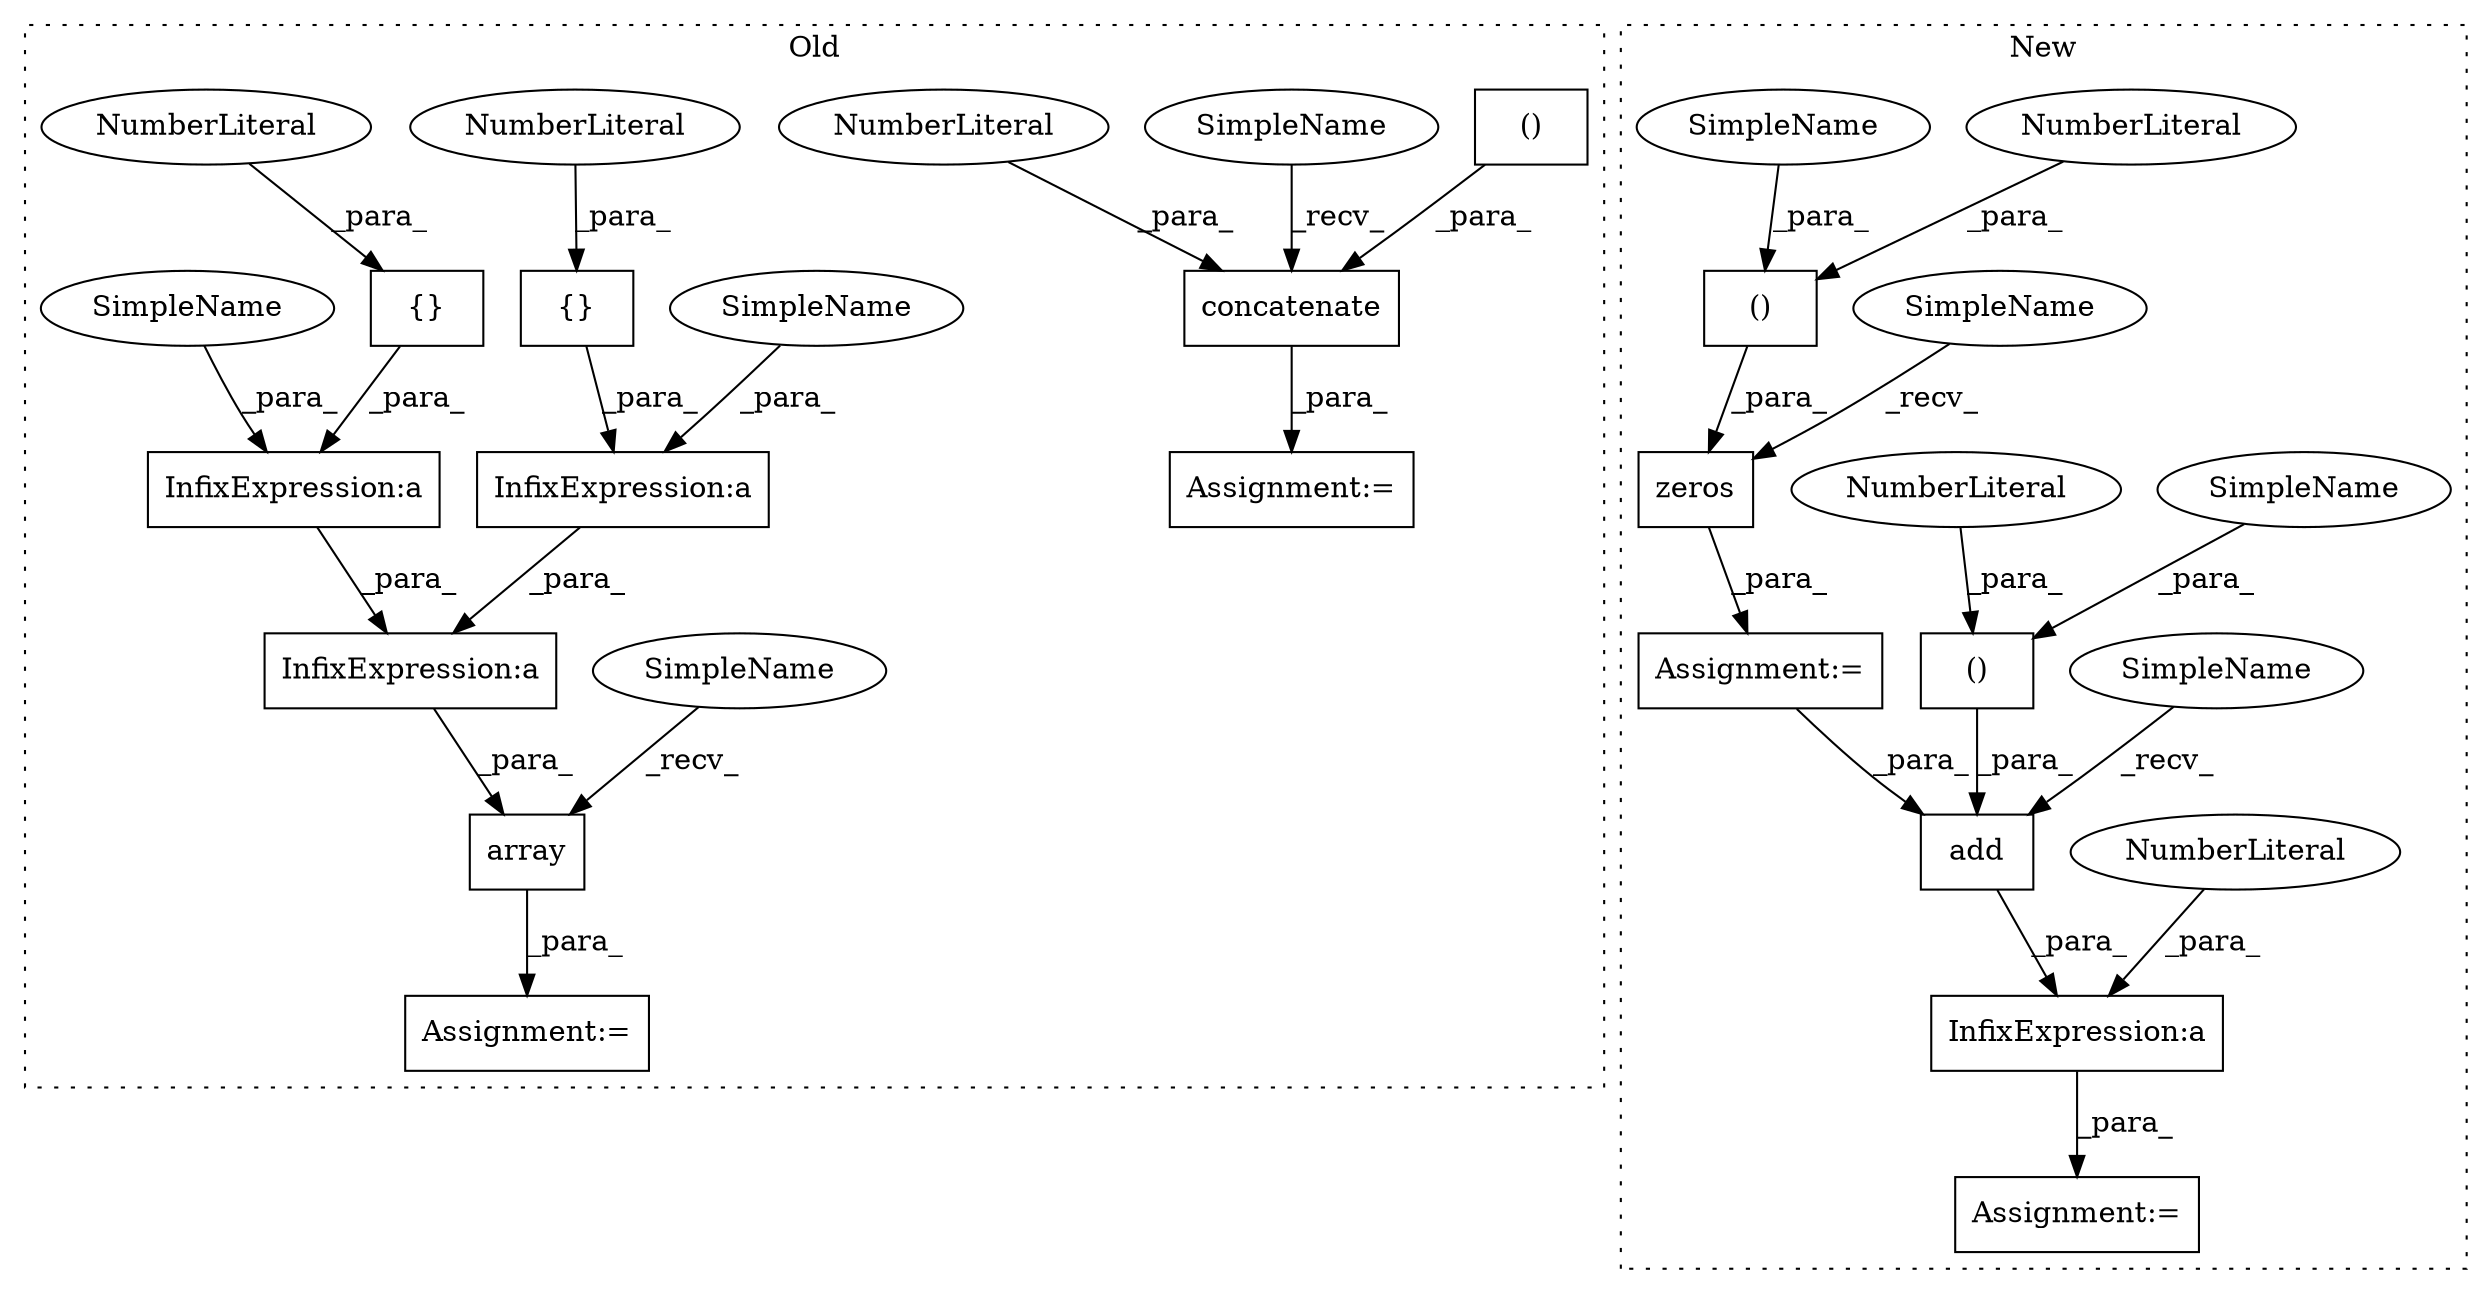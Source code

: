 digraph G {
subgraph cluster0 {
1 [label="concatenate" a="32" s="3304,3351" l="19,1" shape="box"];
3 [label="Assignment:=" a="7" s="3297" l="1" shape="box"];
6 [label="NumberLiteral" a="34" s="3350" l="1" shape="ellipse"];
9 [label="()" a="106" s="3323" l="25" shape="box"];
12 [label="array" a="32" s="3374,3437" l="6,1" shape="box"];
13 [label="InfixExpression:a" a="27" s="3407" l="3" shape="box"];
14 [label="InfixExpression:a" a="27" s="3393" l="3" shape="box"];
15 [label="InfixExpression:a" a="27" s="3423" l="3" shape="box"];
16 [label="{}" a="4" s="3390,3392" l="1,1" shape="box"];
17 [label="NumberLiteral" a="34" s="3391" l="1" shape="ellipse"];
18 [label="{}" a="4" s="3420,3422" l="1,1" shape="box"];
19 [label="NumberLiteral" a="34" s="3421" l="1" shape="ellipse"];
22 [label="Assignment:=" a="7" s="3367" l="1" shape="box"];
24 [label="SimpleName" a="42" s="3368" l="5" shape="ellipse"];
25 [label="SimpleName" a="42" s="3298" l="5" shape="ellipse"];
28 [label="SimpleName" a="42" s="3396" l="10" shape="ellipse"];
29 [label="SimpleName" a="42" s="3426" l="10" shape="ellipse"];
label = "Old";
style="dotted";
}
subgraph cluster1 {
2 [label="add" a="32" s="3670,3697" l="4,1" shape="box"];
4 [label="()" a="106" s="3615" l="24" shape="box"];
5 [label="NumberLiteral" a="34" s="3638" l="1" shape="ellipse"];
7 [label="()" a="106" s="3506" l="24" shape="box"];
8 [label="InfixExpression:a" a="27" s="3661" l="3" shape="box"];
10 [label="NumberLiteral" a="34" s="3658" l="3" shape="ellipse"];
11 [label="NumberLiteral" a="34" s="3529" l="1" shape="ellipse"];
20 [label="zeros" a="32" s="3602,3639" l="13,2" shape="box"];
21 [label="Assignment:=" a="7" s="3552" l="1" shape="box"];
23 [label="Assignment:=" a="7" s="3656" l="1" shape="box"];
26 [label="SimpleName" a="42" s="3664" l="5" shape="ellipse"];
27 [label="SimpleName" a="42" s="3596" l="5" shape="ellipse"];
30 [label="SimpleName" a="42" s="3615" l="10" shape="ellipse"];
31 [label="SimpleName" a="42" s="3506" l="10" shape="ellipse"];
label = "New";
style="dotted";
}
1 -> 3 [label="_para_"];
2 -> 8 [label="_para_"];
4 -> 20 [label="_para_"];
5 -> 4 [label="_para_"];
6 -> 1 [label="_para_"];
7 -> 2 [label="_para_"];
8 -> 23 [label="_para_"];
9 -> 1 [label="_para_"];
10 -> 8 [label="_para_"];
11 -> 7 [label="_para_"];
12 -> 22 [label="_para_"];
13 -> 12 [label="_para_"];
14 -> 13 [label="_para_"];
15 -> 13 [label="_para_"];
16 -> 14 [label="_para_"];
17 -> 16 [label="_para_"];
18 -> 15 [label="_para_"];
19 -> 18 [label="_para_"];
20 -> 21 [label="_para_"];
21 -> 2 [label="_para_"];
24 -> 12 [label="_recv_"];
25 -> 1 [label="_recv_"];
26 -> 2 [label="_recv_"];
27 -> 20 [label="_recv_"];
28 -> 14 [label="_para_"];
29 -> 15 [label="_para_"];
30 -> 4 [label="_para_"];
31 -> 7 [label="_para_"];
}